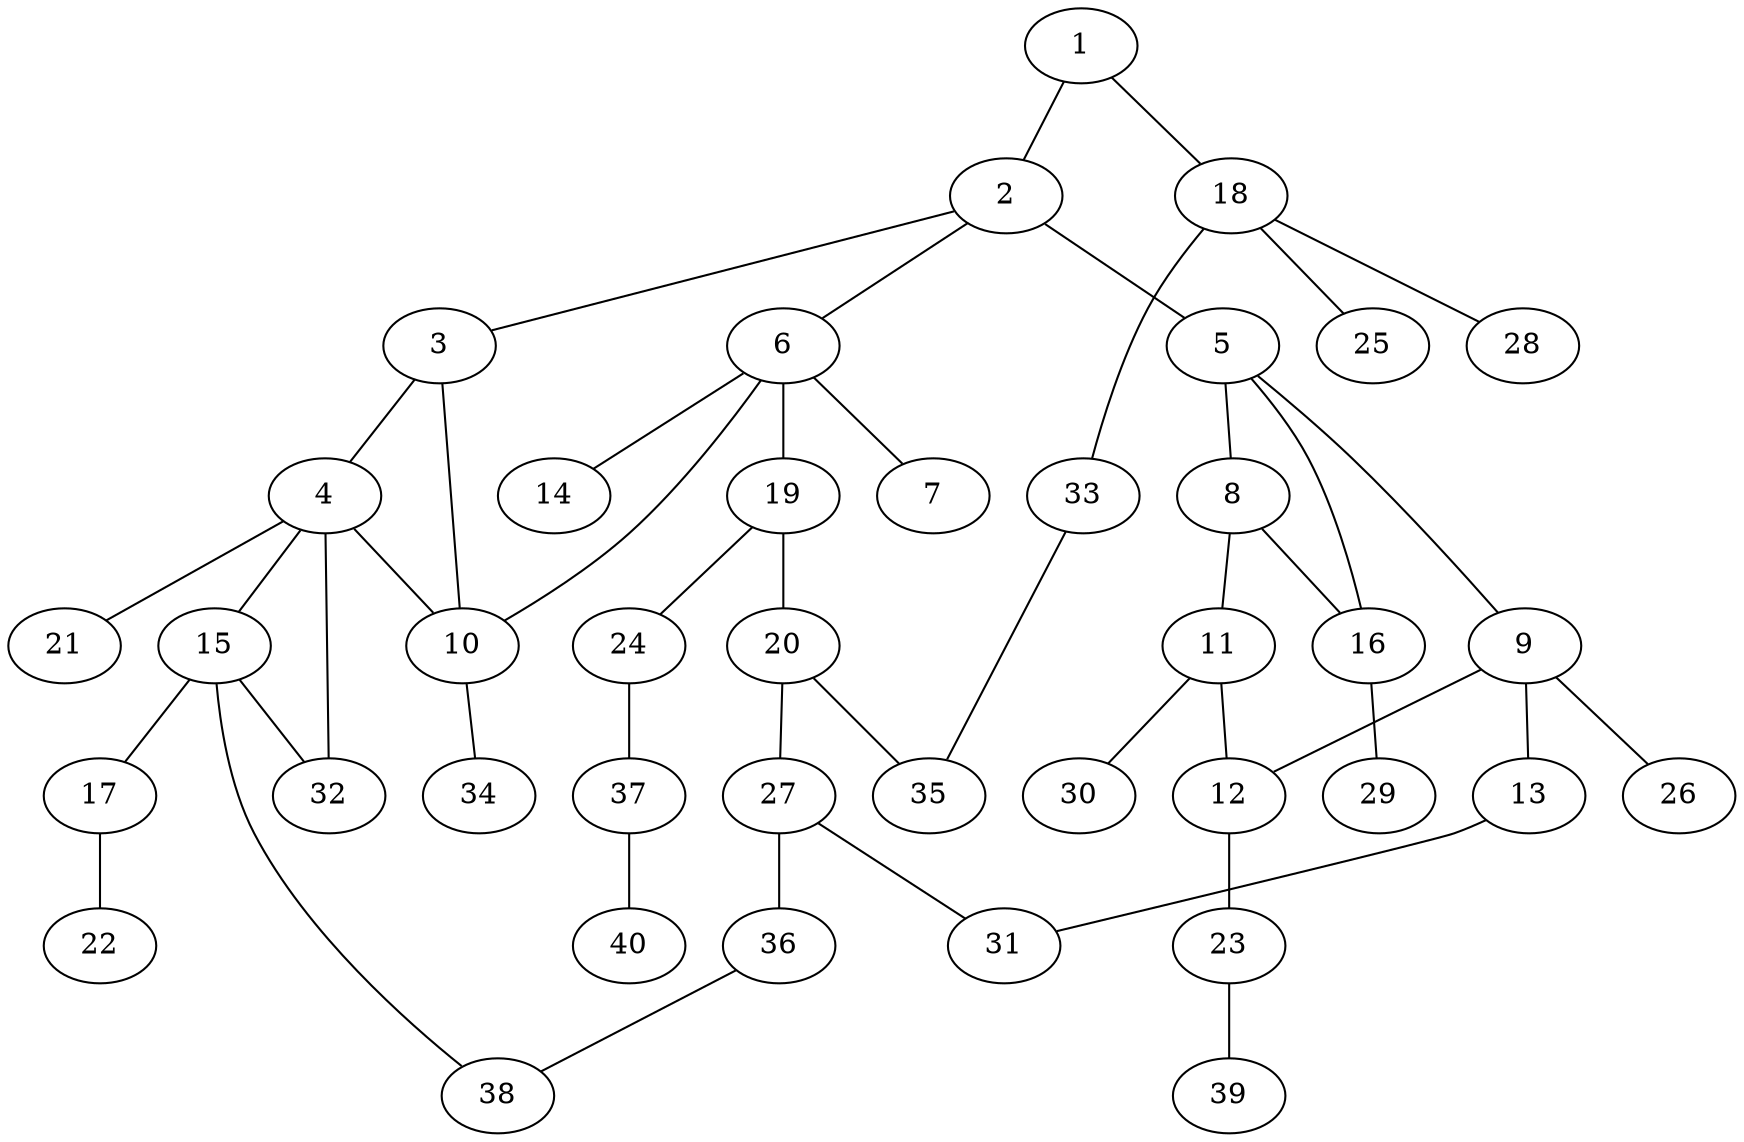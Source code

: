 graph graphname {1--2
1--18
2--3
2--5
2--6
3--4
3--10
4--10
4--15
4--21
4--32
5--8
5--9
5--16
6--7
6--10
6--14
6--19
8--11
8--16
9--12
9--13
9--26
10--34
11--12
11--30
12--23
13--31
15--17
15--32
15--38
16--29
17--22
18--25
18--28
18--33
19--20
19--24
20--27
20--35
23--39
24--37
27--31
27--36
33--35
36--38
37--40
}